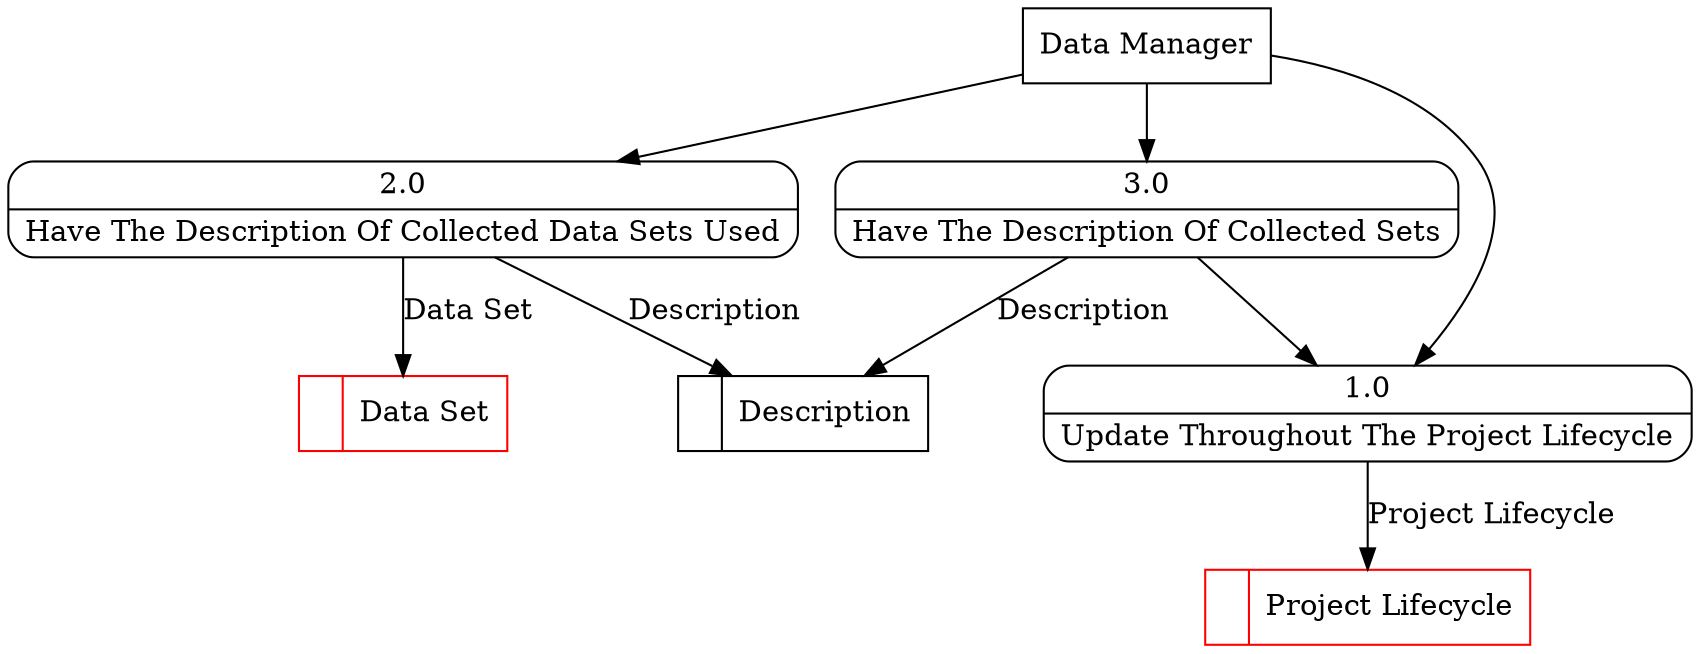 digraph dfd2{ 
node[shape=record]
200 [label="<f0>  |<f1> Description " ];
201 [label="<f0>  |<f1> Project Lifecycle " color=red];
202 [label="<f0>  |<f1> Data Set " color=red];
203 [label="Data Manager" shape=box];
204 [label="{<f0> 1.0|<f1> Update Throughout The Project Lifecycle }" shape=Mrecord];
205 [label="{<f0> 2.0|<f1> Have The Description Of Collected Data Sets Used }" shape=Mrecord];
206 [label="{<f0> 3.0|<f1> Have The Description Of Collected Sets }" shape=Mrecord];
203 -> 204
203 -> 205
203 -> 206
204 -> 201 [label="Project Lifecycle"]
205 -> 200 [label="Description"]
205 -> 202 [label="Data Set"]
206 -> 204
206 -> 200 [label="Description"]
}